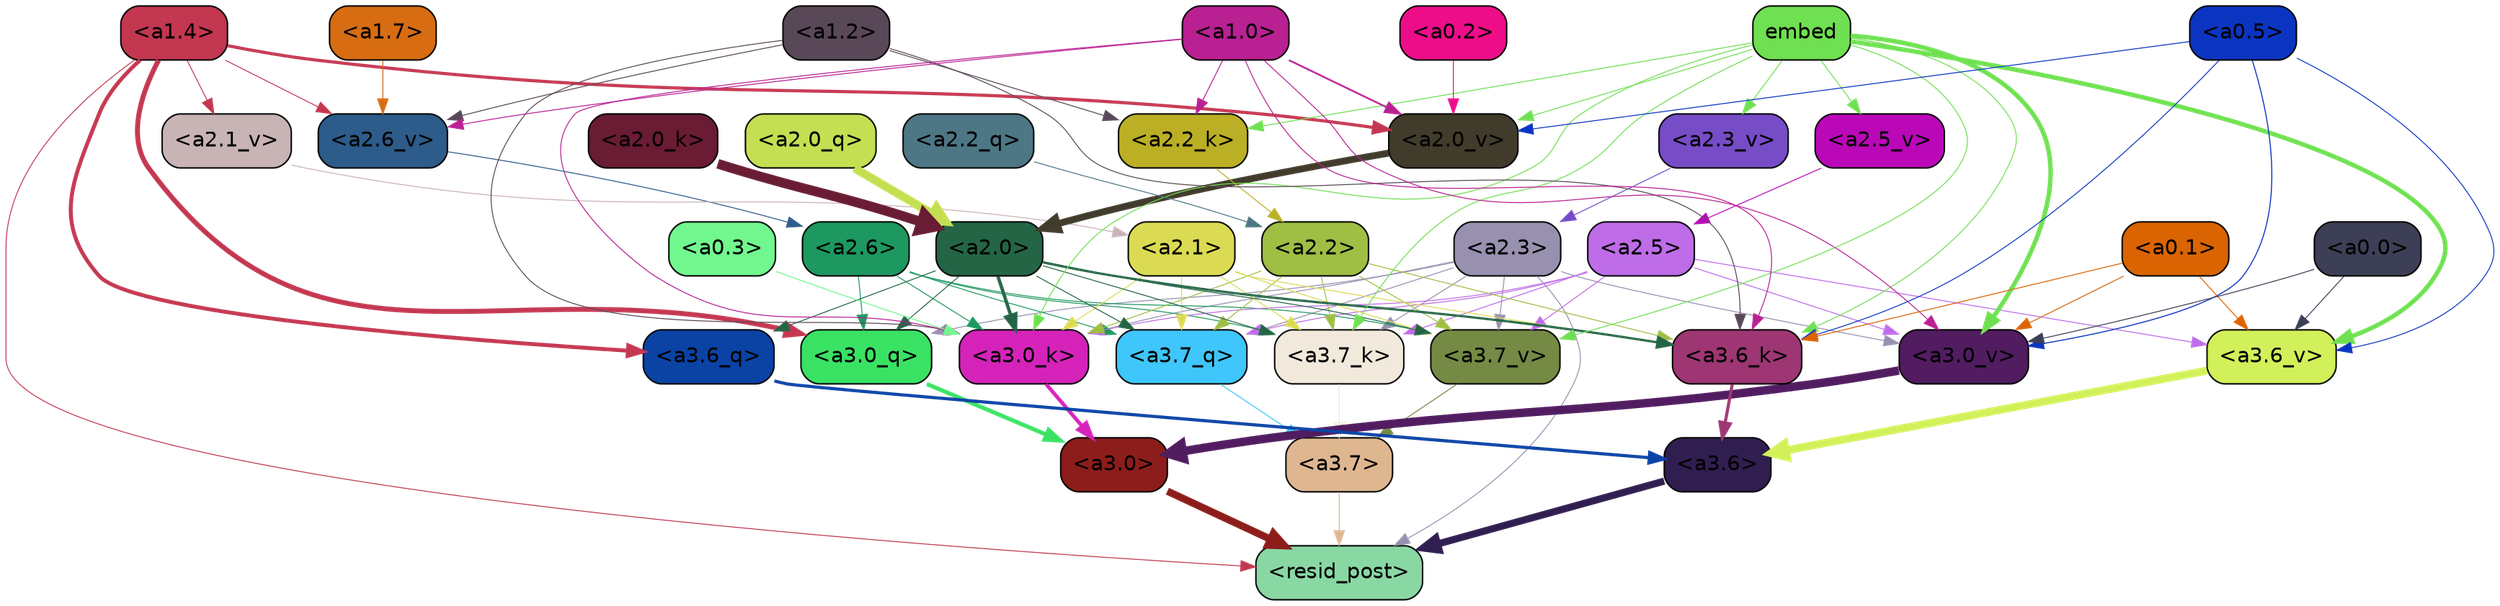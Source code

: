 strict digraph "" {
	graph [bgcolor=transparent,
		layout=dot,
		overlap=false,
		splines=true
	];
	"<a3.7>"	[color=black,
		fillcolor="#deb791",
		fontname=Helvetica,
		shape=box,
		style="filled, rounded"];
	"<resid_post>"	[color=black,
		fillcolor="#89d8a4",
		fontname=Helvetica,
		shape=box,
		style="filled, rounded"];
	"<a3.7>" -> "<resid_post>"	[color="#deb791",
		penwidth=0.6];
	"<a3.6>"	[color=black,
		fillcolor="#301e50",
		fontname=Helvetica,
		shape=box,
		style="filled, rounded"];
	"<a3.6>" -> "<resid_post>"	[color="#301e50",
		penwidth=4.753257989883423];
	"<a3.0>"	[color=black,
		fillcolor="#8c1d1a",
		fontname=Helvetica,
		shape=box,
		style="filled, rounded"];
	"<a3.0>" -> "<resid_post>"	[color="#8c1d1a",
		penwidth=4.90053927898407];
	"<a2.3>"	[color=black,
		fillcolor="#9890af",
		fontname=Helvetica,
		shape=box,
		style="filled, rounded"];
	"<a2.3>" -> "<resid_post>"	[color="#9890af",
		penwidth=0.6];
	"<a3.7_q>"	[color=black,
		fillcolor="#3fc6fa",
		fontname=Helvetica,
		shape=box,
		style="filled, rounded"];
	"<a2.3>" -> "<a3.7_q>"	[color="#9890af",
		penwidth=0.6];
	"<a3.0_q>"	[color=black,
		fillcolor="#3ae264",
		fontname=Helvetica,
		shape=box,
		style="filled, rounded"];
	"<a2.3>" -> "<a3.0_q>"	[color="#9890af",
		penwidth=0.6];
	"<a3.7_k>"	[color=black,
		fillcolor="#f0e9dc",
		fontname=Helvetica,
		shape=box,
		style="filled, rounded"];
	"<a2.3>" -> "<a3.7_k>"	[color="#9890af",
		penwidth=0.6];
	"<a3.0_k>"	[color=black,
		fillcolor="#d523ba",
		fontname=Helvetica,
		shape=box,
		style="filled, rounded"];
	"<a2.3>" -> "<a3.0_k>"	[color="#9890af",
		penwidth=0.6];
	"<a3.7_v>"	[color=black,
		fillcolor="#758a44",
		fontname=Helvetica,
		shape=box,
		style="filled, rounded"];
	"<a2.3>" -> "<a3.7_v>"	[color="#9890af",
		penwidth=0.6];
	"<a3.0_v>"	[color=black,
		fillcolor="#511c60",
		fontname=Helvetica,
		shape=box,
		style="filled, rounded"];
	"<a2.3>" -> "<a3.0_v>"	[color="#9890af",
		penwidth=0.6];
	"<a1.4>"	[color=black,
		fillcolor="#c33750",
		fontname=Helvetica,
		shape=box,
		style="filled, rounded"];
	"<a1.4>" -> "<resid_post>"	[color="#c33750",
		penwidth=0.6];
	"<a3.6_q>"	[color=black,
		fillcolor="#0b43a5",
		fontname=Helvetica,
		shape=box,
		style="filled, rounded"];
	"<a1.4>" -> "<a3.6_q>"	[color="#c33750",
		penwidth=2.6043437719345093];
	"<a1.4>" -> "<a3.0_q>"	[color="#c33750",
		penwidth=3.2779015004634857];
	"<a2.6_v>"	[color=black,
		fillcolor="#2d5b8a",
		fontname=Helvetica,
		shape=box,
		style="filled, rounded"];
	"<a1.4>" -> "<a2.6_v>"	[color="#c33750",
		penwidth=0.6];
	"<a2.1_v>"	[color=black,
		fillcolor="#c8b3b5",
		fontname=Helvetica,
		shape=box,
		style="filled, rounded"];
	"<a1.4>" -> "<a2.1_v>"	[color="#c33750",
		penwidth=0.6];
	"<a2.0_v>"	[color=black,
		fillcolor="#413b2b",
		fontname=Helvetica,
		shape=box,
		style="filled, rounded"];
	"<a1.4>" -> "<a2.0_v>"	[color="#c33750",
		penwidth=2.089712530374527];
	"<a3.7_q>" -> "<a3.7>"	[color="#3fc6fa",
		penwidth=0.6];
	"<a3.6_q>" -> "<a3.6>"	[color="#0b43a5",
		penwidth=2.091020345687866];
	"<a3.0_q>" -> "<a3.0>"	[color="#3ae264",
		penwidth=2.7421876192092896];
	"<a3.7_k>" -> "<a3.7>"	[color="#f0e9dc",
		penwidth=0.6];
	"<a3.6_k>"	[color=black,
		fillcolor="#9d3672",
		fontname=Helvetica,
		shape=box,
		style="filled, rounded"];
	"<a3.6_k>" -> "<a3.6>"	[color="#9d3672",
		penwidth=2.048597991466522];
	"<a3.0_k>" -> "<a3.0>"	[color="#d523ba",
		penwidth=2.476402521133423];
	"<a3.7_v>" -> "<a3.7>"	[color="#758a44",
		penwidth=0.6];
	"<a3.6_v>"	[color=black,
		fillcolor="#d2f05a",
		fontname=Helvetica,
		shape=box,
		style="filled, rounded"];
	"<a3.6_v>" -> "<a3.6>"	[color="#d2f05a",
		penwidth=5.2550448179244995];
	"<a3.0_v>" -> "<a3.0>"	[color="#511c60",
		penwidth=5.652270674705505];
	"<a2.6>"	[color=black,
		fillcolor="#1d9860",
		fontname=Helvetica,
		shape=box,
		style="filled, rounded"];
	"<a2.6>" -> "<a3.7_q>"	[color="#1d9860",
		penwidth=0.6];
	"<a2.6>" -> "<a3.0_q>"	[color="#1d9860",
		penwidth=0.6];
	"<a2.6>" -> "<a3.7_k>"	[color="#1d9860",
		penwidth=0.6];
	"<a2.6>" -> "<a3.0_k>"	[color="#1d9860",
		penwidth=0.6];
	"<a2.6>" -> "<a3.7_v>"	[color="#1d9860",
		penwidth=0.6];
	"<a2.5>"	[color=black,
		fillcolor="#be6ce8",
		fontname=Helvetica,
		shape=box,
		style="filled, rounded"];
	"<a2.5>" -> "<a3.7_q>"	[color="#be6ce8",
		penwidth=0.6];
	"<a2.5>" -> "<a3.7_k>"	[color="#be6ce8",
		penwidth=0.6];
	"<a2.5>" -> "<a3.0_k>"	[color="#be6ce8",
		penwidth=0.6];
	"<a2.5>" -> "<a3.7_v>"	[color="#be6ce8",
		penwidth=0.6];
	"<a2.5>" -> "<a3.6_v>"	[color="#be6ce8",
		penwidth=0.6];
	"<a2.5>" -> "<a3.0_v>"	[color="#be6ce8",
		penwidth=0.6];
	"<a2.2>"	[color=black,
		fillcolor="#9fbe44",
		fontname=Helvetica,
		shape=box,
		style="filled, rounded"];
	"<a2.2>" -> "<a3.7_q>"	[color="#9fbe44",
		penwidth=0.6];
	"<a2.2>" -> "<a3.7_k>"	[color="#9fbe44",
		penwidth=0.6];
	"<a2.2>" -> "<a3.6_k>"	[color="#9fbe44",
		penwidth=0.6];
	"<a2.2>" -> "<a3.0_k>"	[color="#9fbe44",
		penwidth=0.6];
	"<a2.2>" -> "<a3.7_v>"	[color="#9fbe44",
		penwidth=0.6];
	"<a2.1>"	[color=black,
		fillcolor="#dbdb53",
		fontname=Helvetica,
		shape=box,
		style="filled, rounded"];
	"<a2.1>" -> "<a3.7_q>"	[color="#dbdb53",
		penwidth=0.6];
	"<a2.1>" -> "<a3.7_k>"	[color="#dbdb53",
		penwidth=0.6];
	"<a2.1>" -> "<a3.6_k>"	[color="#dbdb53",
		penwidth=0.6];
	"<a2.1>" -> "<a3.0_k>"	[color="#dbdb53",
		penwidth=0.6];
	"<a2.1>" -> "<a3.7_v>"	[color="#dbdb53",
		penwidth=0.6];
	"<a2.0>"	[color=black,
		fillcolor="#246545",
		fontname=Helvetica,
		shape=box,
		style="filled, rounded"];
	"<a2.0>" -> "<a3.7_q>"	[color="#246545",
		penwidth=0.6];
	"<a2.0>" -> "<a3.6_q>"	[color="#246545",
		penwidth=0.6];
	"<a2.0>" -> "<a3.0_q>"	[color="#246545",
		penwidth=0.6];
	"<a2.0>" -> "<a3.7_k>"	[color="#246545",
		penwidth=0.6];
	"<a2.0>" -> "<a3.6_k>"	[color="#246545",
		penwidth=1.5290023684501648];
	"<a2.0>" -> "<a3.0_k>"	[color="#246545",
		penwidth=2.2551413774490356];
	"<a2.0>" -> "<a3.7_v>"	[color="#246545",
		penwidth=0.6];
	embed	[color=black,
		fillcolor="#6fe051",
		fontname=Helvetica,
		shape=box,
		style="filled, rounded"];
	embed -> "<a3.7_k>"	[color="#6fe051",
		penwidth=0.6];
	embed -> "<a3.6_k>"	[color="#6fe051",
		penwidth=0.6];
	embed -> "<a3.0_k>"	[color="#6fe051",
		penwidth=0.6];
	embed -> "<a3.7_v>"	[color="#6fe051",
		penwidth=0.6];
	embed -> "<a3.6_v>"	[color="#6fe051",
		penwidth=2.9556376338005066];
	embed -> "<a3.0_v>"	[color="#6fe051",
		penwidth=2.972973108291626];
	"<a2.2_k>"	[color=black,
		fillcolor="#baaf25",
		fontname=Helvetica,
		shape=box,
		style="filled, rounded"];
	embed -> "<a2.2_k>"	[color="#6fe051",
		penwidth=0.6];
	"<a2.5_v>"	[color=black,
		fillcolor="#ba08b9",
		fontname=Helvetica,
		shape=box,
		style="filled, rounded"];
	embed -> "<a2.5_v>"	[color="#6fe051",
		penwidth=0.6];
	"<a2.3_v>"	[color=black,
		fillcolor="#774cc7",
		fontname=Helvetica,
		shape=box,
		style="filled, rounded"];
	embed -> "<a2.3_v>"	[color="#6fe051",
		penwidth=0.6];
	embed -> "<a2.0_v>"	[color="#6fe051",
		penwidth=0.6];
	"<a1.2>"	[color=black,
		fillcolor="#594857",
		fontname=Helvetica,
		shape=box,
		style="filled, rounded"];
	"<a1.2>" -> "<a3.6_k>"	[color="#594857",
		penwidth=0.6];
	"<a1.2>" -> "<a3.0_k>"	[color="#594857",
		penwidth=0.6];
	"<a1.2>" -> "<a2.2_k>"	[color="#594857",
		penwidth=0.6];
	"<a1.2>" -> "<a2.6_v>"	[color="#594857",
		penwidth=0.6];
	"<a1.0>"	[color=black,
		fillcolor="#b92092",
		fontname=Helvetica,
		shape=box,
		style="filled, rounded"];
	"<a1.0>" -> "<a3.6_k>"	[color="#b92092",
		penwidth=0.6];
	"<a1.0>" -> "<a3.0_k>"	[color="#b92092",
		penwidth=0.6];
	"<a1.0>" -> "<a3.0_v>"	[color="#b92092",
		penwidth=0.6];
	"<a1.0>" -> "<a2.2_k>"	[color="#b92092",
		penwidth=0.6];
	"<a1.0>" -> "<a2.6_v>"	[color="#b92092",
		penwidth=0.6];
	"<a1.0>" -> "<a2.0_v>"	[color="#b92092",
		penwidth=1.1915444135665894];
	"<a0.5>"	[color=black,
		fillcolor="#0b35c1",
		fontname=Helvetica,
		shape=box,
		style="filled, rounded"];
	"<a0.5>" -> "<a3.6_k>"	[color="#0b35c1",
		penwidth=0.6];
	"<a0.5>" -> "<a3.6_v>"	[color="#0b35c1",
		penwidth=0.6];
	"<a0.5>" -> "<a3.0_v>"	[color="#0b35c1",
		penwidth=0.6790935099124908];
	"<a0.5>" -> "<a2.0_v>"	[color="#0b35c1",
		penwidth=0.6];
	"<a0.1>"	[color=black,
		fillcolor="#db6402",
		fontname=Helvetica,
		shape=box,
		style="filled, rounded"];
	"<a0.1>" -> "<a3.6_k>"	[color="#db6402",
		penwidth=0.6];
	"<a0.1>" -> "<a3.6_v>"	[color="#db6402",
		penwidth=0.6];
	"<a0.1>" -> "<a3.0_v>"	[color="#db6402",
		penwidth=0.6];
	"<a0.3>"	[color=black,
		fillcolor="#72f78e",
		fontname=Helvetica,
		shape=box,
		style="filled, rounded"];
	"<a0.3>" -> "<a3.0_k>"	[color="#72f78e",
		penwidth=0.6];
	"<a0.0>"	[color=black,
		fillcolor="#3d3f56",
		fontname=Helvetica,
		shape=box,
		style="filled, rounded"];
	"<a0.0>" -> "<a3.6_v>"	[color="#3d3f56",
		penwidth=0.6];
	"<a0.0>" -> "<a3.0_v>"	[color="#3d3f56",
		penwidth=0.6];
	"<a2.2_q>"	[color=black,
		fillcolor="#4d7784",
		fontname=Helvetica,
		shape=box,
		style="filled, rounded"];
	"<a2.2_q>" -> "<a2.2>"	[color="#4d7784",
		penwidth=0.6];
	"<a2.0_q>"	[color=black,
		fillcolor="#c5df53",
		fontname=Helvetica,
		shape=box,
		style="filled, rounded"];
	"<a2.0_q>" -> "<a2.0>"	[color="#c5df53",
		penwidth=5.6763341426849365];
	"<a2.2_k>" -> "<a2.2>"	[color="#baaf25",
		penwidth=0.6];
	"<a2.0_k>"	[color=black,
		fillcolor="#691c33",
		fontname=Helvetica,
		shape=box,
		style="filled, rounded"];
	"<a2.0_k>" -> "<a2.0>"	[color="#691c33",
		penwidth=6.450865745544434];
	"<a2.6_v>" -> "<a2.6>"	[color="#2d5b8a",
		penwidth=0.6];
	"<a2.5_v>" -> "<a2.5>"	[color="#ba08b9",
		penwidth=0.6];
	"<a2.3_v>" -> "<a2.3>"	[color="#774cc7",
		penwidth=0.6];
	"<a2.1_v>" -> "<a2.1>"	[color="#c8b3b5",
		penwidth=0.6];
	"<a2.0_v>" -> "<a2.0>"	[color="#413b2b",
		penwidth=4.569358706474304];
	"<a1.7>"	[color=black,
		fillcolor="#d76c12",
		fontname=Helvetica,
		shape=box,
		style="filled, rounded"];
	"<a1.7>" -> "<a2.6_v>"	[color="#d76c12",
		penwidth=0.6];
	"<a0.2>"	[color=black,
		fillcolor="#ed0d89",
		fontname=Helvetica,
		shape=box,
		style="filled, rounded"];
	"<a0.2>" -> "<a2.0_v>"	[color="#ed0d89",
		penwidth=0.6];
}
